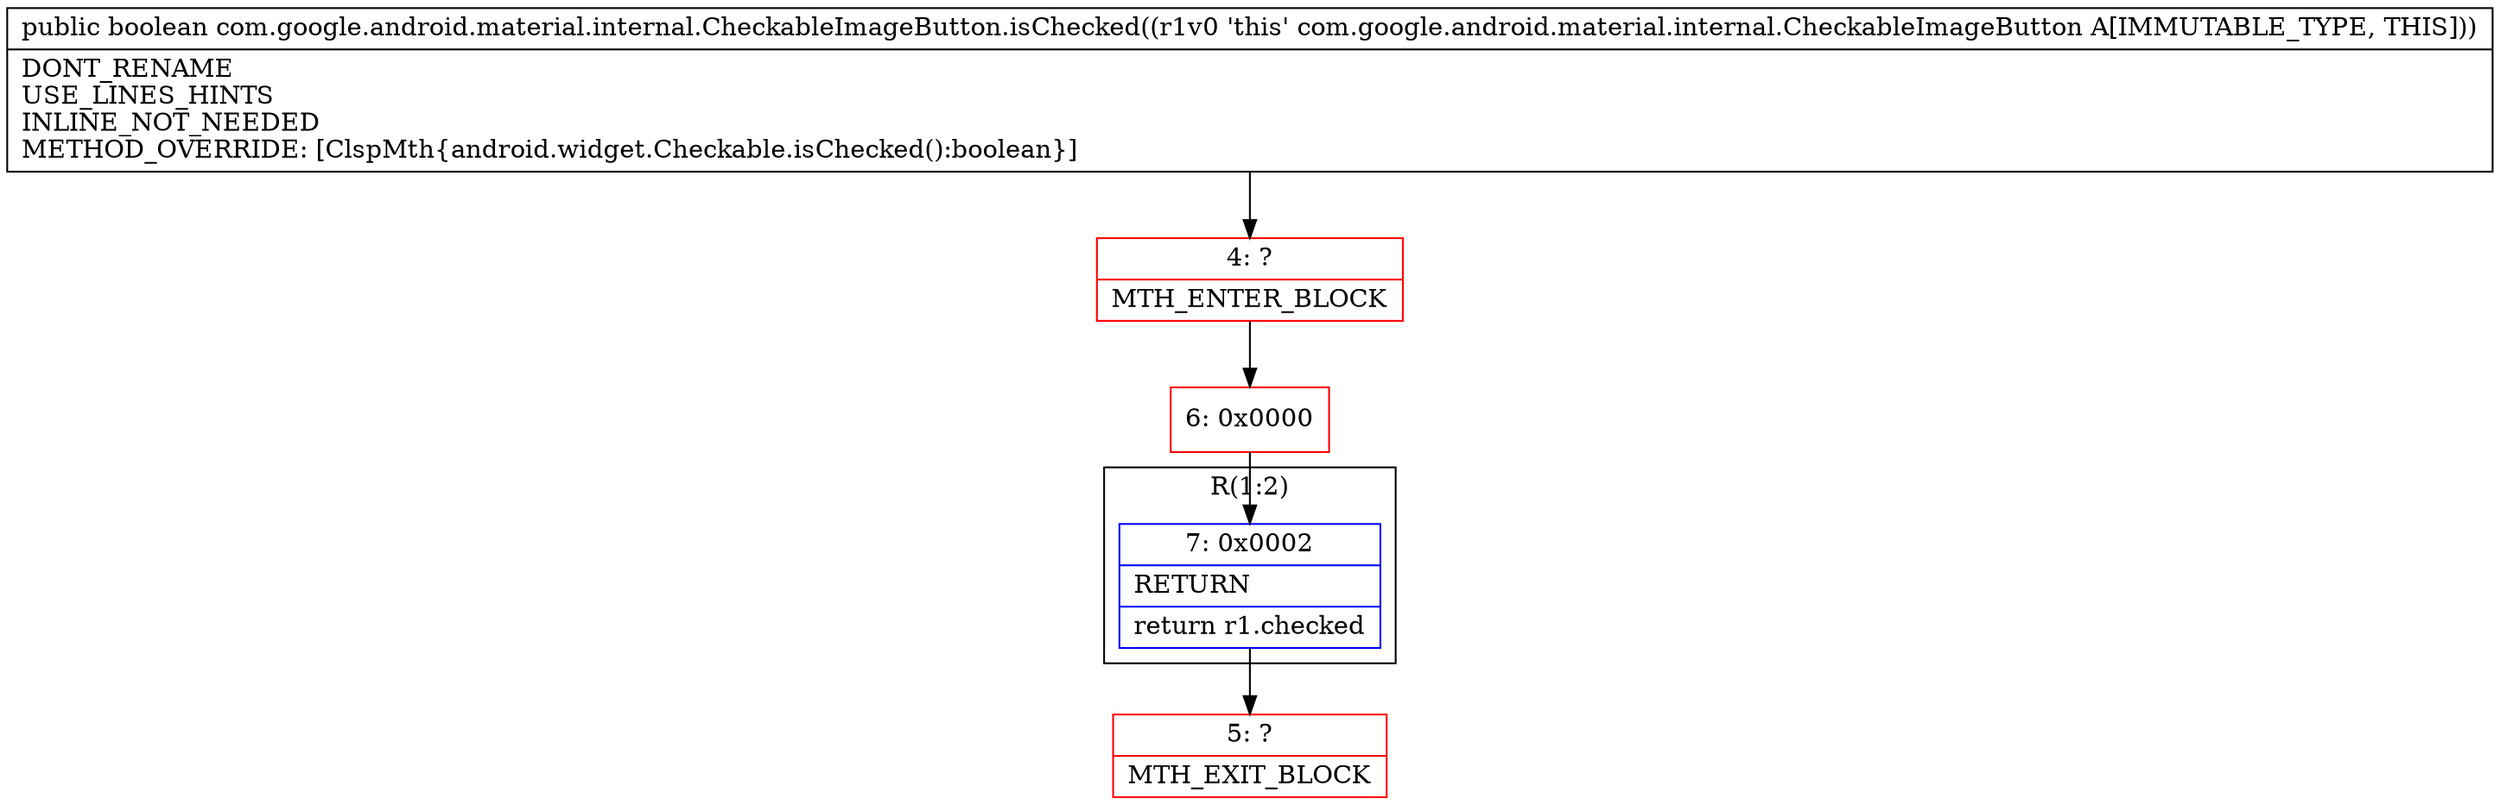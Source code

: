digraph "CFG forcom.google.android.material.internal.CheckableImageButton.isChecked()Z" {
subgraph cluster_Region_1331978422 {
label = "R(1:2)";
node [shape=record,color=blue];
Node_7 [shape=record,label="{7\:\ 0x0002|RETURN\l|return r1.checked\l}"];
}
Node_4 [shape=record,color=red,label="{4\:\ ?|MTH_ENTER_BLOCK\l}"];
Node_6 [shape=record,color=red,label="{6\:\ 0x0000}"];
Node_5 [shape=record,color=red,label="{5\:\ ?|MTH_EXIT_BLOCK\l}"];
MethodNode[shape=record,label="{public boolean com.google.android.material.internal.CheckableImageButton.isChecked((r1v0 'this' com.google.android.material.internal.CheckableImageButton A[IMMUTABLE_TYPE, THIS]))  | DONT_RENAME\lUSE_LINES_HINTS\lINLINE_NOT_NEEDED\lMETHOD_OVERRIDE: [ClspMth\{android.widget.Checkable.isChecked():boolean\}]\l}"];
MethodNode -> Node_4;Node_7 -> Node_5;
Node_4 -> Node_6;
Node_6 -> Node_7;
}

